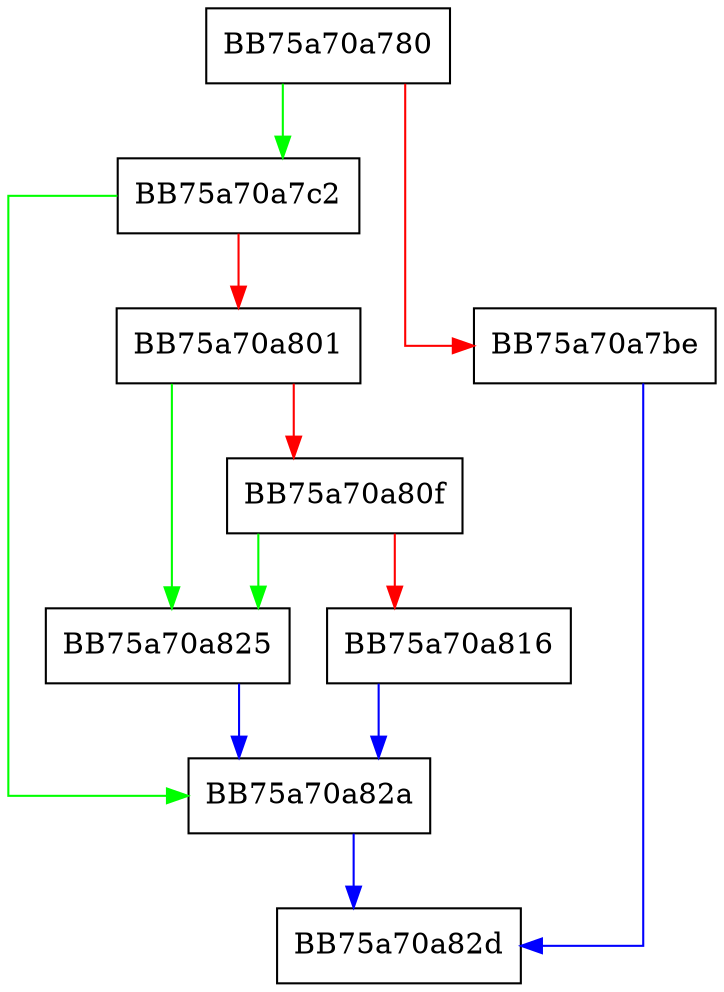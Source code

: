 digraph sqlite3_vmprintf {
  node [shape="box"];
  graph [splines=ortho];
  BB75a70a780 -> BB75a70a7c2 [color="green"];
  BB75a70a780 -> BB75a70a7be [color="red"];
  BB75a70a7be -> BB75a70a82d [color="blue"];
  BB75a70a7c2 -> BB75a70a82a [color="green"];
  BB75a70a7c2 -> BB75a70a801 [color="red"];
  BB75a70a801 -> BB75a70a825 [color="green"];
  BB75a70a801 -> BB75a70a80f [color="red"];
  BB75a70a80f -> BB75a70a825 [color="green"];
  BB75a70a80f -> BB75a70a816 [color="red"];
  BB75a70a816 -> BB75a70a82a [color="blue"];
  BB75a70a825 -> BB75a70a82a [color="blue"];
  BB75a70a82a -> BB75a70a82d [color="blue"];
}